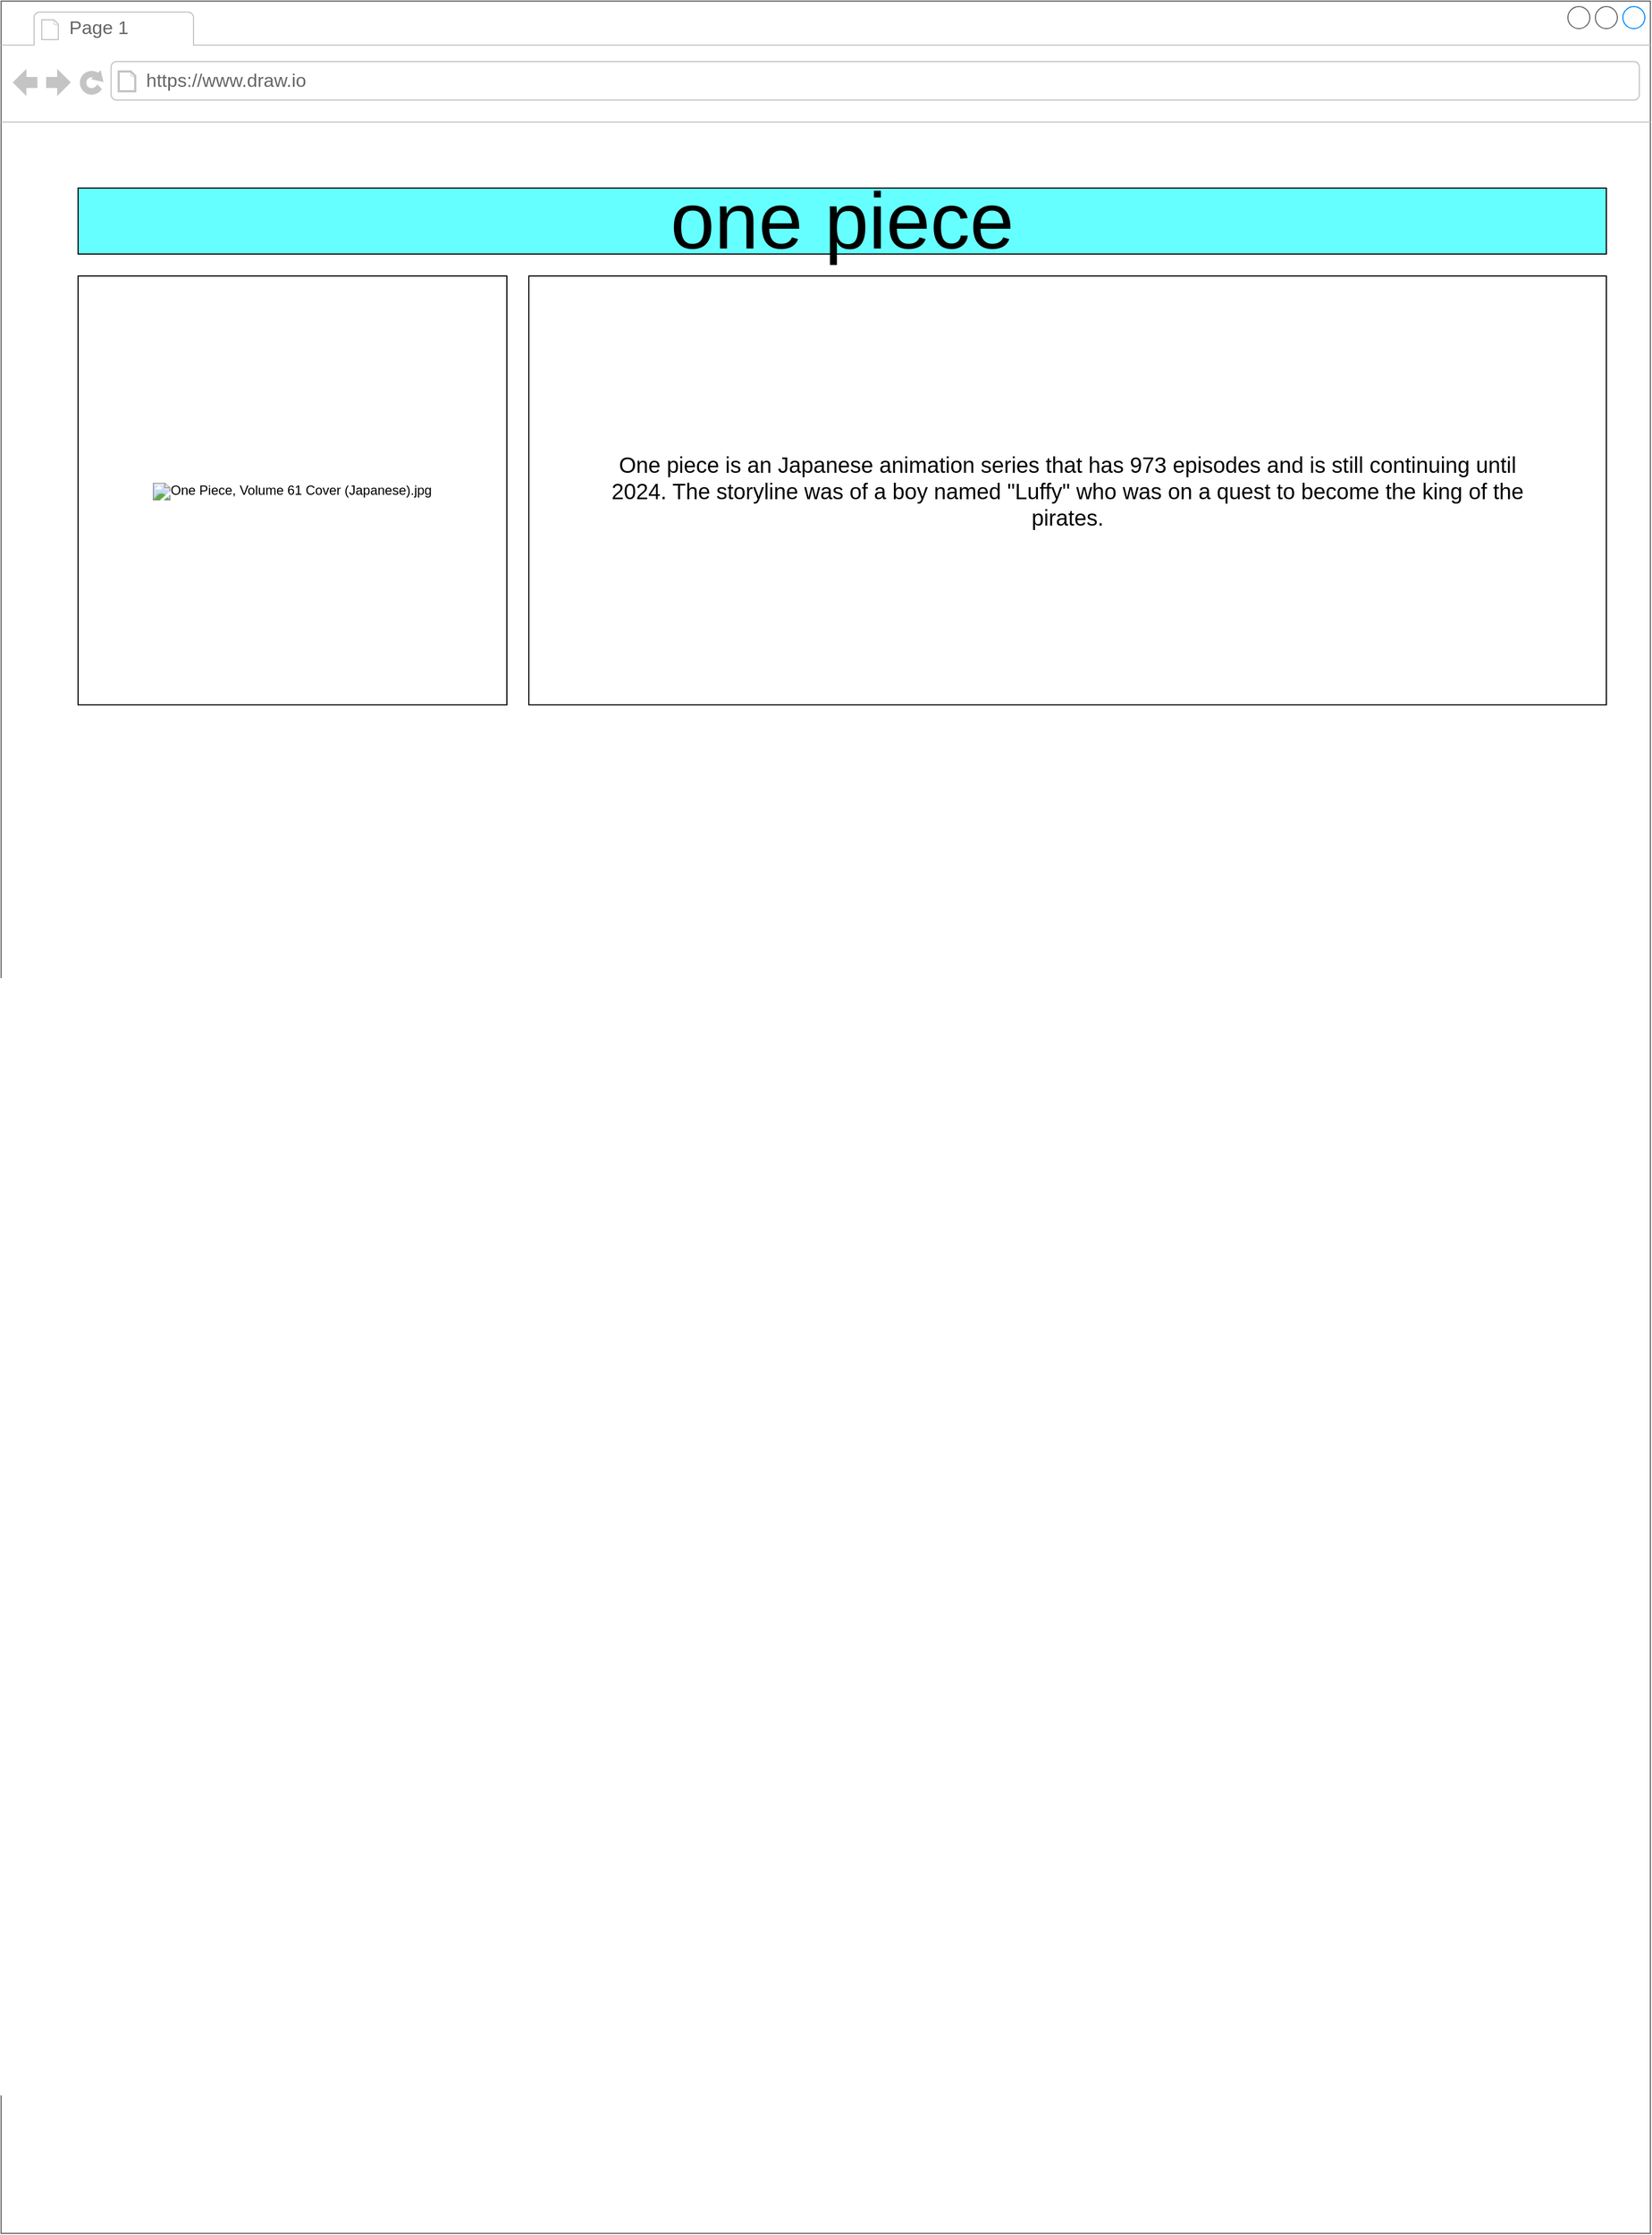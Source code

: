 <mxfile version="14.6.13" type="github">
  <diagram id="K8sE7QxHrUB8QWkYRPJ0" name="Page-1">
    <mxGraphModel dx="2031" dy="2234" grid="1" gridSize="10" guides="1" tooltips="1" connect="1" arrows="1" fold="1" page="1" pageScale="1" pageWidth="850" pageHeight="1100" math="0" shadow="0">
      <root>
        <mxCell id="0" />
        <mxCell id="1" parent="0" />
        <mxCell id="iVqao9NhU7qHYT6IuISl-1" value="" style="strokeWidth=1;shadow=0;dashed=0;align=center;html=1;shape=mxgraph.mockup.containers.browserWindow;rSize=0;strokeColor=#666666;strokeColor2=#008cff;strokeColor3=#c4c4c4;mainText=,;recursiveResize=0;" parent="1" vertex="1">
          <mxGeometry x="130" y="-80" width="1500" height="2030" as="geometry" />
        </mxCell>
        <mxCell id="iVqao9NhU7qHYT6IuISl-2" value="Page 1" style="strokeWidth=1;shadow=0;dashed=0;align=center;html=1;shape=mxgraph.mockup.containers.anchor;fontSize=17;fontColor=#666666;align=left;" parent="iVqao9NhU7qHYT6IuISl-1" vertex="1">
          <mxGeometry x="60" y="12" width="110" height="26" as="geometry" />
        </mxCell>
        <mxCell id="iVqao9NhU7qHYT6IuISl-3" value="https://www.draw.io" style="strokeWidth=1;shadow=0;dashed=0;align=center;html=1;shape=mxgraph.mockup.containers.anchor;rSize=0;fontSize=17;fontColor=#666666;align=left;" parent="iVqao9NhU7qHYT6IuISl-1" vertex="1">
          <mxGeometry x="130" y="60" width="250" height="26" as="geometry" />
        </mxCell>
        <mxCell id="iVqao9NhU7qHYT6IuISl-5" value="&lt;font style=&quot;font-size: 72px&quot;&gt;one piece&lt;/font&gt;" style="rounded=0;whiteSpace=wrap;html=1;fillColor=#66FFFF;" parent="iVqao9NhU7qHYT6IuISl-1" vertex="1">
          <mxGeometry x="70" y="170" width="1390" height="60" as="geometry" />
        </mxCell>
        <mxCell id="iVqao9NhU7qHYT6IuISl-6" value="&lt;img src=&quot;https://upload.wikimedia.org/wikipedia/en/thumb/9/90/One_Piece%2C_Volume_61_Cover_%28Japanese%29.jpg/220px-One_Piece%2C_Volume_61_Cover_%28Japanese%29.jpg&quot; alt=&quot;One Piece, Volume 61 Cover (Japanese).jpg&quot;&gt;" style="whiteSpace=wrap;html=1;aspect=fixed;" parent="iVqao9NhU7qHYT6IuISl-1" vertex="1">
          <mxGeometry x="70" y="250" width="390" height="390" as="geometry" />
        </mxCell>
        <mxCell id="iVqao9NhU7qHYT6IuISl-7" value="" style="rounded=0;whiteSpace=wrap;html=1;" parent="iVqao9NhU7qHYT6IuISl-1" vertex="1">
          <mxGeometry x="480" y="250" width="980" height="390" as="geometry" />
        </mxCell>
        <mxCell id="pK_Dfuo4M3uwtithsgCP-3" value="&lt;span style=&quot;font-size: 20px&quot;&gt;One piece is an Japanese&amp;nbsp;animation series&amp;nbsp;that has 973 episodes and is still continuing&amp;nbsp;until 2024. The storyline was of a boy named &quot;Luffy&quot; who was on a quest to become the king of the pirates.&lt;/span&gt;" style="text;html=1;strokeColor=none;fillColor=none;align=center;verticalAlign=middle;whiteSpace=wrap;rounded=0;" vertex="1" parent="iVqao9NhU7qHYT6IuISl-1">
          <mxGeometry x="535" y="295" width="870" height="300" as="geometry" />
        </mxCell>
      </root>
    </mxGraphModel>
  </diagram>
</mxfile>
